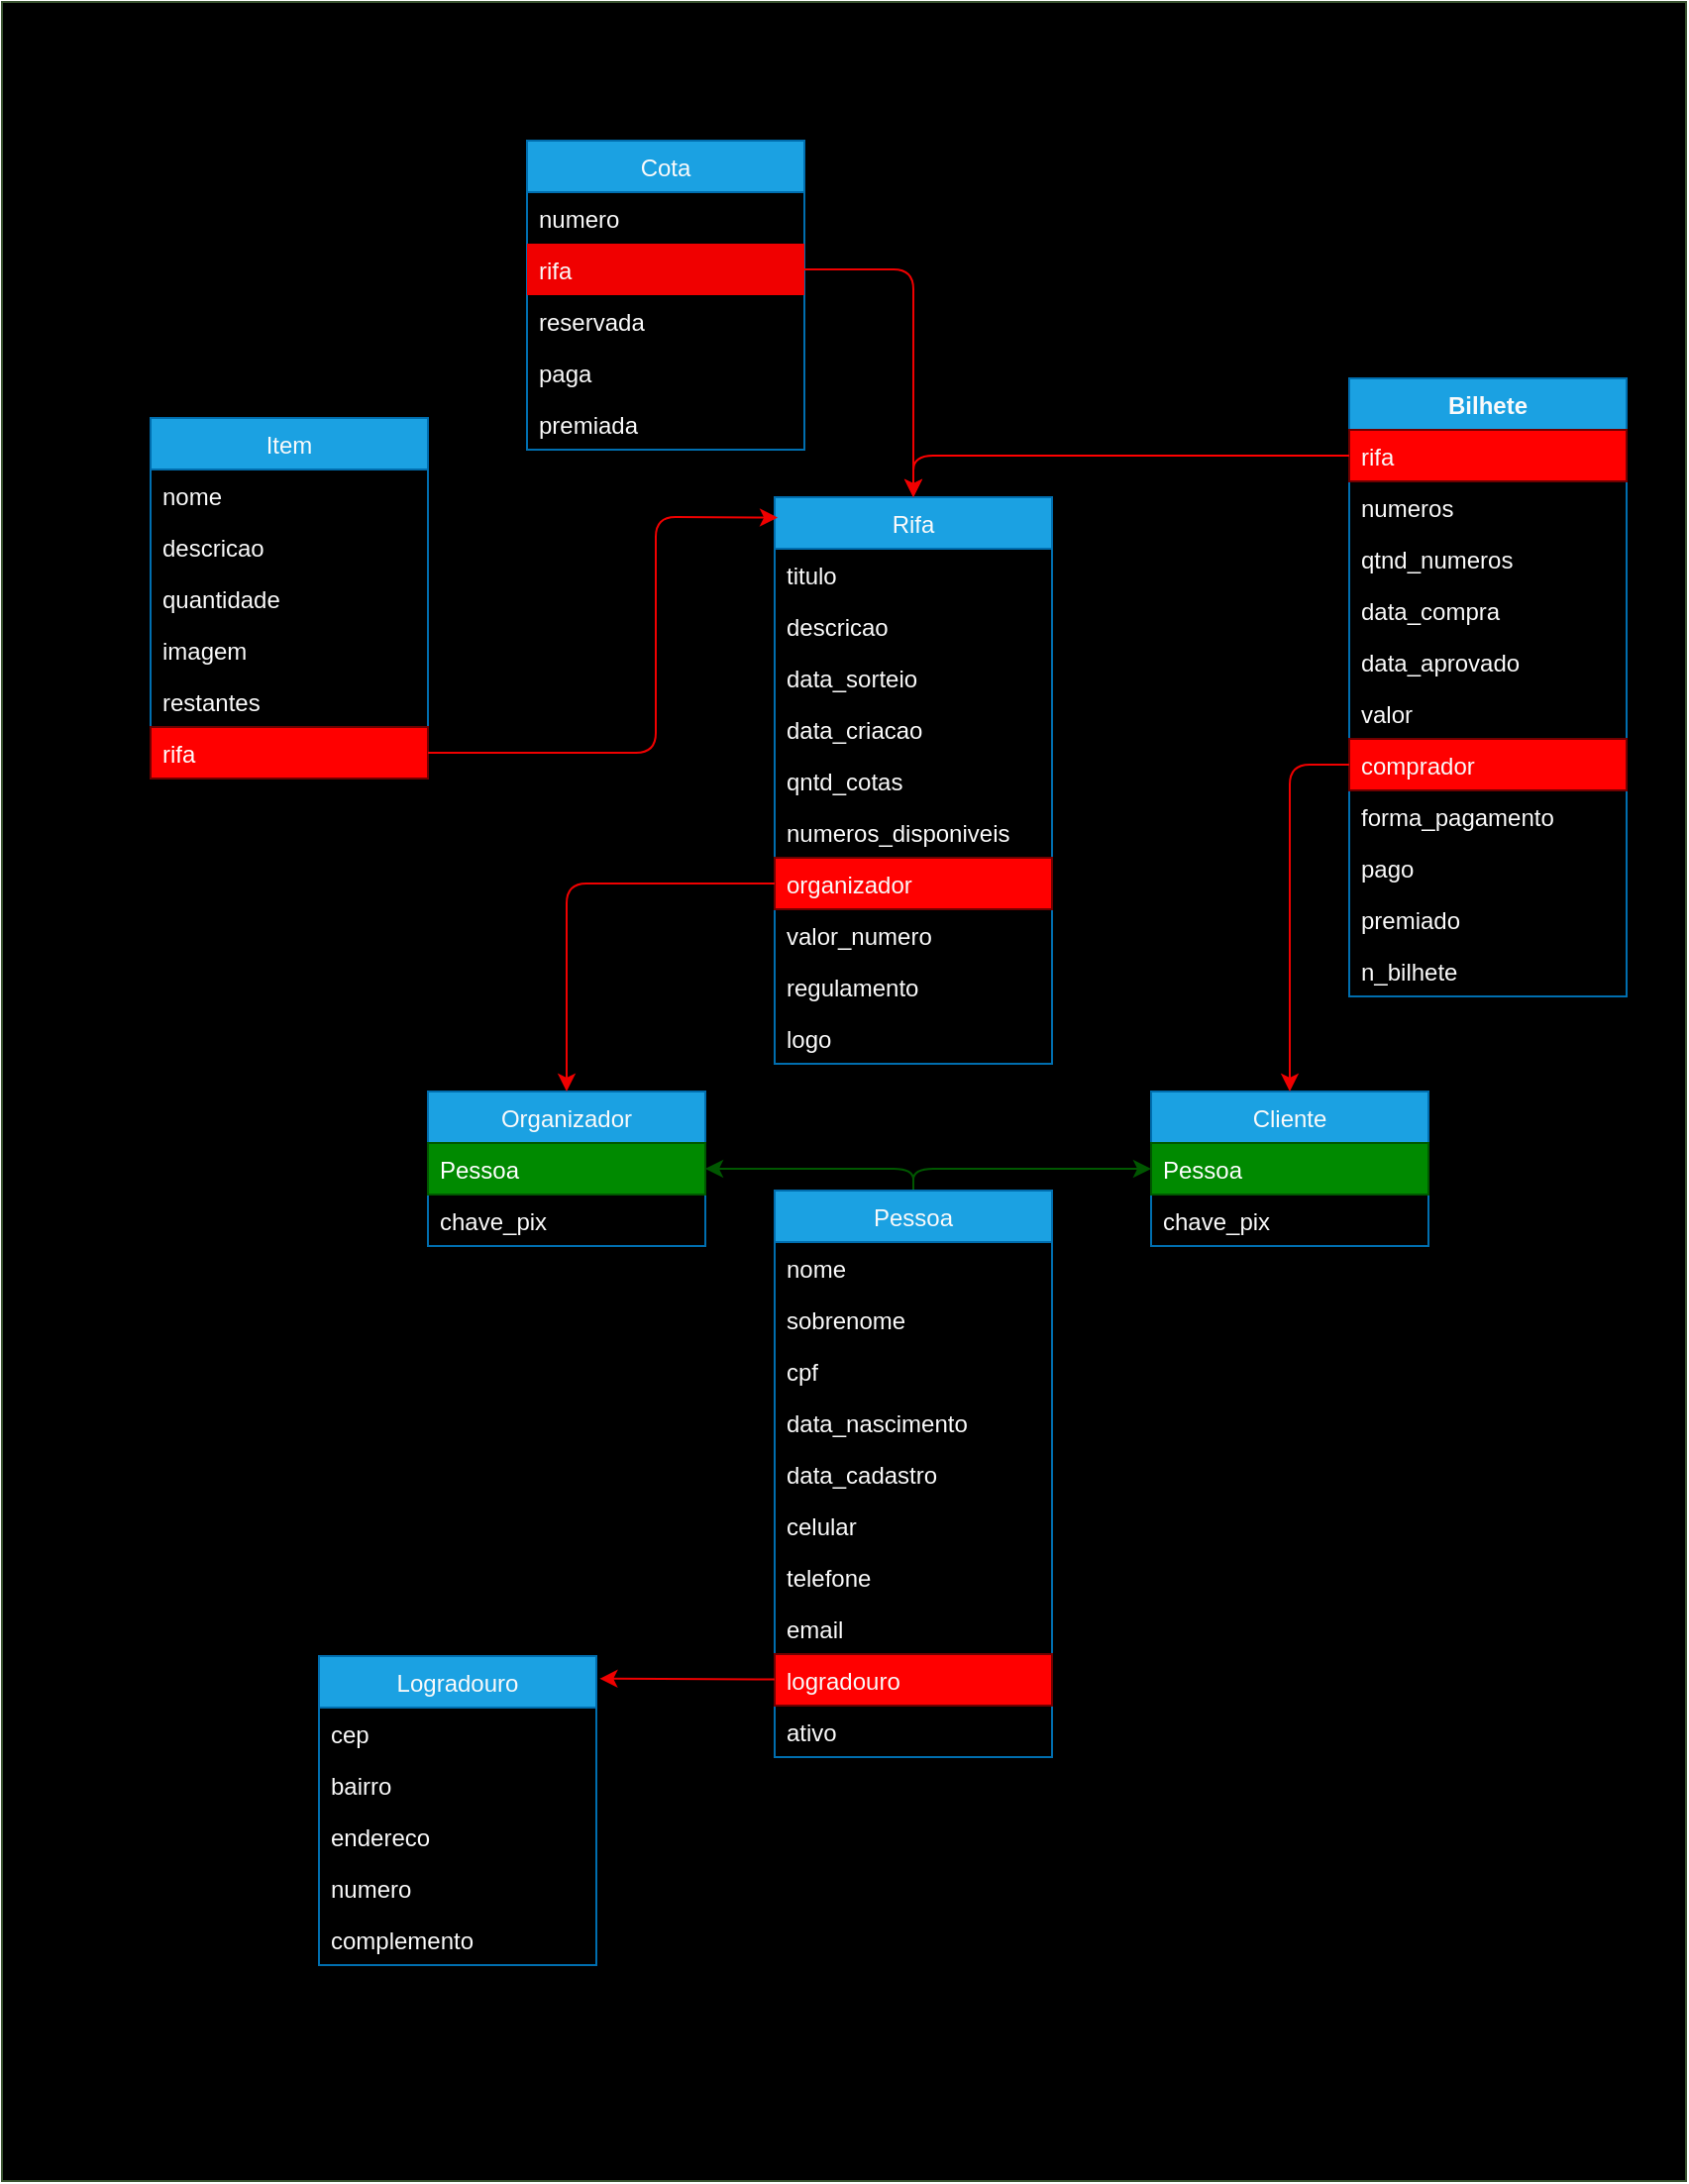 <mxfile>
    <diagram id="74KUDokxRXdNBWnlfZZU" name="relacionamento_db">
        <mxGraphModel dx="1066" dy="514" grid="1" gridSize="10" guides="1" tooltips="1" connect="1" arrows="1" fold="1" page="1" pageScale="1" pageWidth="850" pageHeight="1100" math="0" shadow="0">
            <root>
                <mxCell id="0"/>
                <mxCell id="1" parent="0"/>
                <mxCell id="96" value="" style="rounded=0;whiteSpace=wrap;html=1;fillColor=#000000;fontColor=#ffffff;strokeColor=#3A5431;" parent="1" vertex="1">
                    <mxGeometry width="850" height="1100" as="geometry"/>
                </mxCell>
                <mxCell id="20" value="Bilhete" style="swimlane;fontStyle=1;childLayout=stackLayout;horizontal=1;startSize=26;fillColor=#1ba1e2;horizontalStack=0;resizeParent=1;resizeParentMax=0;resizeLast=0;collapsible=1;marginBottom=0;fontColor=#FAFAFA;strokeColor=#006EAF;" parent="1" vertex="1">
                    <mxGeometry x="680" y="190" width="140" height="312" as="geometry"/>
                </mxCell>
                <mxCell id="21" value="rifa" style="text;strokeColor=#6F0000;fillColor=#FF0000;align=left;verticalAlign=top;spacingLeft=4;spacingRight=4;overflow=hidden;rotatable=0;points=[[0,0.5],[1,0.5]];portConstraint=eastwest;fontColor=#FAFAFA;" parent="20" vertex="1">
                    <mxGeometry y="26" width="140" height="26" as="geometry"/>
                </mxCell>
                <mxCell id="22" value="numeros" style="text;strokeColor=none;fillColor=none;align=left;verticalAlign=top;spacingLeft=4;spacingRight=4;overflow=hidden;rotatable=0;points=[[0,0.5],[1,0.5]];portConstraint=eastwest;fontColor=#FAFAFA;" parent="20" vertex="1">
                    <mxGeometry y="52" width="140" height="26" as="geometry"/>
                </mxCell>
                <mxCell id="43" value="qtnd_numeros" style="text;strokeColor=none;fillColor=none;align=left;verticalAlign=top;spacingLeft=4;spacingRight=4;overflow=hidden;rotatable=0;points=[[0,0.5],[1,0.5]];portConstraint=eastwest;fontColor=#FAFAFA;" parent="20" vertex="1">
                    <mxGeometry y="78" width="140" height="26" as="geometry"/>
                </mxCell>
                <mxCell id="23" value="data_compra" style="text;strokeColor=none;fillColor=none;align=left;verticalAlign=top;spacingLeft=4;spacingRight=4;overflow=hidden;rotatable=0;points=[[0,0.5],[1,0.5]];portConstraint=eastwest;fontColor=#FAFAFA;" parent="20" vertex="1">
                    <mxGeometry y="104" width="140" height="26" as="geometry"/>
                </mxCell>
                <mxCell id="41" value="data_aprovado" style="text;strokeColor=none;fillColor=none;align=left;verticalAlign=top;spacingLeft=4;spacingRight=4;overflow=hidden;rotatable=0;points=[[0,0.5],[1,0.5]];portConstraint=eastwest;fontColor=#FAFAFA;" parent="20" vertex="1">
                    <mxGeometry y="130" width="140" height="26" as="geometry"/>
                </mxCell>
                <mxCell id="42" value="valor" style="text;strokeColor=none;fillColor=none;align=left;verticalAlign=top;spacingLeft=4;spacingRight=4;overflow=hidden;rotatable=0;points=[[0,0.5],[1,0.5]];portConstraint=eastwest;fontColor=#FAFAFA;" parent="20" vertex="1">
                    <mxGeometry y="156" width="140" height="26" as="geometry"/>
                </mxCell>
                <mxCell id="45" value="comprador" style="text;strokeColor=#6F0000;fillColor=#FF0000;align=left;verticalAlign=top;spacingLeft=4;spacingRight=4;overflow=hidden;rotatable=0;points=[[0,0.5],[1,0.5]];portConstraint=eastwest;fontColor=#FAFAFA;" parent="20" vertex="1">
                    <mxGeometry y="182" width="140" height="26" as="geometry"/>
                </mxCell>
                <mxCell id="46" value="forma_pagamento" style="text;strokeColor=none;fillColor=none;align=left;verticalAlign=top;spacingLeft=4;spacingRight=4;overflow=hidden;rotatable=0;points=[[0,0.5],[1,0.5]];portConstraint=eastwest;fontColor=#FAFAFA;" parent="20" vertex="1">
                    <mxGeometry y="208" width="140" height="26" as="geometry"/>
                </mxCell>
                <mxCell id="44" value="pago" style="text;strokeColor=none;fillColor=none;align=left;verticalAlign=top;spacingLeft=4;spacingRight=4;overflow=hidden;rotatable=0;points=[[0,0.5],[1,0.5]];portConstraint=eastwest;fontColor=#FAFAFA;" parent="20" vertex="1">
                    <mxGeometry y="234" width="140" height="26" as="geometry"/>
                </mxCell>
                <mxCell id="47" value="premiado" style="text;strokeColor=none;fillColor=none;align=left;verticalAlign=top;spacingLeft=4;spacingRight=4;overflow=hidden;rotatable=0;points=[[0,0.5],[1,0.5]];portConstraint=eastwest;fontColor=#FAFAFA;" parent="20" vertex="1">
                    <mxGeometry y="260" width="140" height="26" as="geometry"/>
                </mxCell>
                <mxCell id="48" value="n_bilhete" style="text;strokeColor=none;fillColor=none;align=left;verticalAlign=top;spacingLeft=4;spacingRight=4;overflow=hidden;rotatable=0;points=[[0,0.5],[1,0.5]];portConstraint=eastwest;fontColor=#FAFAFA;" parent="20" vertex="1">
                    <mxGeometry y="286" width="140" height="26" as="geometry"/>
                </mxCell>
                <mxCell id="24" value="Item" style="swimlane;fontStyle=0;childLayout=stackLayout;horizontal=1;startSize=26;fillColor=#1ba1e2;horizontalStack=0;resizeParent=1;resizeParentMax=0;resizeLast=0;collapsible=1;marginBottom=0;fontColor=#FAFAFA;strokeColor=#006EAF;" parent="1" vertex="1">
                    <mxGeometry x="75" y="210" width="140" height="182" as="geometry"/>
                </mxCell>
                <mxCell id="25" value="nome" style="text;strokeColor=none;fillColor=none;align=left;verticalAlign=top;spacingLeft=4;spacingRight=4;overflow=hidden;rotatable=0;points=[[0,0.5],[1,0.5]];portConstraint=eastwest;fontColor=#FAFAFA;" parent="24" vertex="1">
                    <mxGeometry y="26" width="140" height="26" as="geometry"/>
                </mxCell>
                <mxCell id="26" value="descricao" style="text;strokeColor=none;fillColor=none;align=left;verticalAlign=top;spacingLeft=4;spacingRight=4;overflow=hidden;rotatable=0;points=[[0,0.5],[1,0.5]];portConstraint=eastwest;fontColor=#FAFAFA;" parent="24" vertex="1">
                    <mxGeometry y="52" width="140" height="26" as="geometry"/>
                </mxCell>
                <mxCell id="27" value="quantidade" style="text;strokeColor=none;fillColor=none;align=left;verticalAlign=top;spacingLeft=4;spacingRight=4;overflow=hidden;rotatable=0;points=[[0,0.5],[1,0.5]];portConstraint=eastwest;fontColor=#FAFAFA;" parent="24" vertex="1">
                    <mxGeometry y="78" width="140" height="26" as="geometry"/>
                </mxCell>
                <mxCell id="49" value="imagem" style="text;strokeColor=none;fillColor=none;align=left;verticalAlign=top;spacingLeft=4;spacingRight=4;overflow=hidden;rotatable=0;points=[[0,0.5],[1,0.5]];portConstraint=eastwest;fontColor=#FAFAFA;" parent="24" vertex="1">
                    <mxGeometry y="104" width="140" height="26" as="geometry"/>
                </mxCell>
                <mxCell id="50" value="restantes" style="text;strokeColor=none;fillColor=none;align=left;verticalAlign=top;spacingLeft=4;spacingRight=4;overflow=hidden;rotatable=0;points=[[0,0.5],[1,0.5]];portConstraint=eastwest;fontColor=#FAFAFA;" parent="24" vertex="1">
                    <mxGeometry y="130" width="140" height="26" as="geometry"/>
                </mxCell>
                <mxCell id="98" value="rifa" style="text;strokeColor=#6F0000;fillColor=#FF0000;align=left;verticalAlign=top;spacingLeft=4;spacingRight=4;overflow=hidden;rotatable=0;points=[[0,0.5],[1,0.5]];portConstraint=eastwest;fontColor=#ffffff;" parent="24" vertex="1">
                    <mxGeometry y="156" width="140" height="26" as="geometry"/>
                </mxCell>
                <mxCell id="28" value="Rifa" style="swimlane;fontStyle=0;childLayout=stackLayout;horizontal=1;startSize=26;fillColor=#1ba1e2;horizontalStack=0;resizeParent=1;resizeParentMax=0;resizeLast=0;collapsible=1;marginBottom=0;fontColor=#FAFAFA;strokeColor=#006EAF;" parent="1" vertex="1">
                    <mxGeometry x="390" y="250" width="140" height="286" as="geometry"/>
                </mxCell>
                <mxCell id="30" value="titulo" style="text;strokeColor=none;fillColor=none;align=left;verticalAlign=top;spacingLeft=4;spacingRight=4;overflow=hidden;rotatable=0;points=[[0,0.5],[1,0.5]];portConstraint=eastwest;fontColor=#FAFAFA;" parent="28" vertex="1">
                    <mxGeometry y="26" width="140" height="26" as="geometry"/>
                </mxCell>
                <mxCell id="29" value="descricao" style="text;strokeColor=none;fillColor=none;align=left;verticalAlign=top;spacingLeft=4;spacingRight=4;overflow=hidden;rotatable=0;points=[[0,0.5],[1,0.5]];portConstraint=eastwest;fontColor=#FAFAFA;" parent="28" vertex="1">
                    <mxGeometry y="52" width="140" height="26" as="geometry"/>
                </mxCell>
                <mxCell id="32" value="data_sorteio" style="text;strokeColor=none;fillColor=none;align=left;verticalAlign=top;spacingLeft=4;spacingRight=4;overflow=hidden;rotatable=0;points=[[0,0.5],[1,0.5]];portConstraint=eastwest;fontColor=#FAFAFA;" parent="28" vertex="1">
                    <mxGeometry y="78" width="140" height="26" as="geometry"/>
                </mxCell>
                <mxCell id="31" value="data_criacao" style="text;strokeColor=none;fillColor=none;align=left;verticalAlign=top;spacingLeft=4;spacingRight=4;overflow=hidden;rotatable=0;points=[[0,0.5],[1,0.5]];portConstraint=eastwest;fontColor=#FAFAFA;" parent="28" vertex="1">
                    <mxGeometry y="104" width="140" height="26" as="geometry"/>
                </mxCell>
                <mxCell id="33" value="qntd_cotas" style="text;strokeColor=none;fillColor=none;align=left;verticalAlign=top;spacingLeft=4;spacingRight=4;overflow=hidden;rotatable=0;points=[[0,0.5],[1,0.5]];portConstraint=eastwest;fontColor=#FAFAFA;" parent="28" vertex="1">
                    <mxGeometry y="130" width="140" height="26" as="geometry"/>
                </mxCell>
                <mxCell id="38" value="numeros_disponiveis" style="text;strokeColor=none;fillColor=none;align=left;verticalAlign=top;spacingLeft=4;spacingRight=4;overflow=hidden;rotatable=0;points=[[0,0.5],[1,0.5]];portConstraint=eastwest;fontColor=#FAFAFA;" parent="28" vertex="1">
                    <mxGeometry y="156" width="140" height="26" as="geometry"/>
                </mxCell>
                <mxCell id="100" style="edgeStyle=none;html=1;exitX=0;exitY=0.5;exitDx=0;exitDy=0;" parent="28" target="28" edge="1">
                    <mxGeometry relative="1" as="geometry">
                        <mxPoint y="195" as="sourcePoint"/>
                    </mxGeometry>
                </mxCell>
                <mxCell id="34" value="organizador" style="text;strokeColor=#6F0000;fillColor=#FF0000;align=left;verticalAlign=top;spacingLeft=4;spacingRight=4;overflow=hidden;rotatable=0;points=[[0,0.5],[1,0.5]];portConstraint=eastwest;fontColor=#FAFAFA;" parent="28" vertex="1">
                    <mxGeometry y="182" width="140" height="26" as="geometry"/>
                </mxCell>
                <mxCell id="36" value="valor_numero" style="text;strokeColor=none;fillColor=none;align=left;verticalAlign=top;spacingLeft=4;spacingRight=4;overflow=hidden;rotatable=0;points=[[0,0.5],[1,0.5]];portConstraint=eastwest;fontColor=#FAFAFA;" parent="28" vertex="1">
                    <mxGeometry y="208" width="140" height="26" as="geometry"/>
                </mxCell>
                <mxCell id="39" value="regulamento" style="text;strokeColor=none;fillColor=none;align=left;verticalAlign=top;spacingLeft=4;spacingRight=4;overflow=hidden;rotatable=0;points=[[0,0.5],[1,0.5]];portConstraint=eastwest;fontColor=#FAFAFA;" parent="28" vertex="1">
                    <mxGeometry y="234" width="140" height="26" as="geometry"/>
                </mxCell>
                <mxCell id="40" value="logo" style="text;strokeColor=none;fillColor=none;align=left;verticalAlign=top;spacingLeft=4;spacingRight=4;overflow=hidden;rotatable=0;points=[[0,0.5],[1,0.5]];portConstraint=eastwest;fontColor=#FAFAFA;" parent="28" vertex="1">
                    <mxGeometry y="260" width="140" height="26" as="geometry"/>
                </mxCell>
                <mxCell id="119" style="edgeStyle=none;html=1;entryX=0;entryY=0.5;entryDx=0;entryDy=0;strokeColor=#005700;exitX=0.5;exitY=0;exitDx=0;exitDy=0;fillColor=#008a00;" edge="1" parent="1" source="51" target="78">
                    <mxGeometry relative="1" as="geometry">
                        <Array as="points">
                            <mxPoint x="460" y="589"/>
                        </Array>
                    </mxGeometry>
                </mxCell>
                <mxCell id="121" style="edgeStyle=none;html=1;exitX=0.5;exitY=0;exitDx=0;exitDy=0;entryX=1;entryY=0.5;entryDx=0;entryDy=0;strokeColor=#005700;fillColor=#008a00;" edge="1" parent="1" source="51" target="81">
                    <mxGeometry relative="1" as="geometry">
                        <Array as="points">
                            <mxPoint x="460" y="589"/>
                        </Array>
                    </mxGeometry>
                </mxCell>
                <mxCell id="51" value="Pessoa" style="swimlane;fontStyle=0;childLayout=stackLayout;horizontal=1;startSize=26;fillColor=#1ba1e2;horizontalStack=0;resizeParent=1;resizeParentMax=0;resizeLast=0;collapsible=1;marginBottom=0;fontColor=#FAFAFA;strokeColor=#006EAF;" parent="1" vertex="1">
                    <mxGeometry x="390" y="600" width="140" height="286" as="geometry"/>
                </mxCell>
                <mxCell id="52" value="nome" style="text;strokeColor=none;fillColor=none;align=left;verticalAlign=top;spacingLeft=4;spacingRight=4;overflow=hidden;rotatable=0;points=[[0,0.5],[1,0.5]];portConstraint=eastwest;fontColor=#FAFAFA;" parent="51" vertex="1">
                    <mxGeometry y="26" width="140" height="26" as="geometry"/>
                </mxCell>
                <mxCell id="53" value="sobrenome" style="text;strokeColor=none;fillColor=none;align=left;verticalAlign=top;spacingLeft=4;spacingRight=4;overflow=hidden;rotatable=0;points=[[0,0.5],[1,0.5]];portConstraint=eastwest;fontColor=#FAFAFA;" parent="51" vertex="1">
                    <mxGeometry y="52" width="140" height="26" as="geometry"/>
                </mxCell>
                <mxCell id="54" value="cpf" style="text;strokeColor=none;fillColor=none;align=left;verticalAlign=top;spacingLeft=4;spacingRight=4;overflow=hidden;rotatable=0;points=[[0,0.5],[1,0.5]];portConstraint=eastwest;fontColor=#FAFAFA;" parent="51" vertex="1">
                    <mxGeometry y="78" width="140" height="26" as="geometry"/>
                </mxCell>
                <mxCell id="55" value="data_nascimento" style="text;strokeColor=none;fillColor=none;align=left;verticalAlign=top;spacingLeft=4;spacingRight=4;overflow=hidden;rotatable=0;points=[[0,0.5],[1,0.5]];portConstraint=eastwest;fontColor=#FAFAFA;" parent="51" vertex="1">
                    <mxGeometry y="104" width="140" height="26" as="geometry"/>
                </mxCell>
                <mxCell id="56" value="data_cadastro" style="text;strokeColor=none;fillColor=none;align=left;verticalAlign=top;spacingLeft=4;spacingRight=4;overflow=hidden;rotatable=0;points=[[0,0.5],[1,0.5]];portConstraint=eastwest;fontColor=#FAFAFA;" parent="51" vertex="1">
                    <mxGeometry y="130" width="140" height="26" as="geometry"/>
                </mxCell>
                <mxCell id="57" value="celular" style="text;strokeColor=none;fillColor=none;align=left;verticalAlign=top;spacingLeft=4;spacingRight=4;overflow=hidden;rotatable=0;points=[[0,0.5],[1,0.5]];portConstraint=eastwest;fontColor=#FAFAFA;" parent="51" vertex="1">
                    <mxGeometry y="156" width="140" height="26" as="geometry"/>
                </mxCell>
                <mxCell id="58" value="telefone" style="text;strokeColor=none;fillColor=none;align=left;verticalAlign=top;spacingLeft=4;spacingRight=4;overflow=hidden;rotatable=0;points=[[0,0.5],[1,0.5]];portConstraint=eastwest;fontColor=#FAFAFA;" parent="51" vertex="1">
                    <mxGeometry y="182" width="140" height="26" as="geometry"/>
                </mxCell>
                <mxCell id="59" value="email" style="text;strokeColor=none;fillColor=none;align=left;verticalAlign=top;spacingLeft=4;spacingRight=4;overflow=hidden;rotatable=0;points=[[0,0.5],[1,0.5]];portConstraint=eastwest;fontColor=#FAFAFA;" parent="51" vertex="1">
                    <mxGeometry y="208" width="140" height="26" as="geometry"/>
                </mxCell>
                <mxCell id="60" value="logradouro" style="text;strokeColor=#6F0000;fillColor=#FF0000;align=left;verticalAlign=top;spacingLeft=4;spacingRight=4;overflow=hidden;rotatable=0;points=[[0,0.5],[1,0.5]];portConstraint=eastwest;fontColor=#FAFAFA;" parent="51" vertex="1">
                    <mxGeometry y="234" width="140" height="26" as="geometry"/>
                </mxCell>
                <mxCell id="61" value="ativo" style="text;strokeColor=none;fillColor=none;align=left;verticalAlign=top;spacingLeft=4;spacingRight=4;overflow=hidden;rotatable=0;points=[[0,0.5],[1,0.5]];portConstraint=eastwest;fontColor=#FAFAFA;" parent="51" vertex="1">
                    <mxGeometry y="260" width="140" height="26" as="geometry"/>
                </mxCell>
                <mxCell id="69" value="Logradouro" style="swimlane;fontStyle=0;childLayout=stackLayout;horizontal=1;startSize=26;fillColor=#1ba1e2;horizontalStack=0;resizeParent=1;resizeParentMax=0;resizeLast=0;collapsible=1;marginBottom=0;strokeColor=#006EAF;fontColor=#FAFAFA;" parent="1" vertex="1">
                    <mxGeometry x="160" y="835" width="140" height="156" as="geometry"/>
                </mxCell>
                <mxCell id="72" value="cep" style="text;strokeColor=none;fillColor=none;align=left;verticalAlign=top;spacingLeft=4;spacingRight=4;overflow=hidden;rotatable=0;points=[[0,0.5],[1,0.5]];portConstraint=eastwest;fontColor=#FAFAFA;" parent="69" vertex="1">
                    <mxGeometry y="26" width="140" height="26" as="geometry"/>
                </mxCell>
                <mxCell id="70" value="bairro" style="text;strokeColor=none;fillColor=none;align=left;verticalAlign=top;spacingLeft=4;spacingRight=4;overflow=hidden;rotatable=0;points=[[0,0.5],[1,0.5]];portConstraint=eastwest;fontColor=#FAFAFA;" parent="69" vertex="1">
                    <mxGeometry y="52" width="140" height="26" as="geometry"/>
                </mxCell>
                <mxCell id="71" value="endereco" style="text;strokeColor=none;fillColor=none;align=left;verticalAlign=top;spacingLeft=4;spacingRight=4;overflow=hidden;rotatable=0;points=[[0,0.5],[1,0.5]];portConstraint=eastwest;fontColor=#FAFAFA;" parent="69" vertex="1">
                    <mxGeometry y="78" width="140" height="26" as="geometry"/>
                </mxCell>
                <mxCell id="73" value="numero" style="text;strokeColor=none;fillColor=none;align=left;verticalAlign=top;spacingLeft=4;spacingRight=4;overflow=hidden;rotatable=0;points=[[0,0.5],[1,0.5]];portConstraint=eastwest;fontColor=#FAFAFA;" parent="69" vertex="1">
                    <mxGeometry y="104" width="140" height="26" as="geometry"/>
                </mxCell>
                <mxCell id="74" value="complemento" style="text;strokeColor=none;fillColor=none;align=left;verticalAlign=top;spacingLeft=4;spacingRight=4;overflow=hidden;rotatable=0;points=[[0,0.5],[1,0.5]];portConstraint=eastwest;fontColor=#FAFAFA;" parent="69" vertex="1">
                    <mxGeometry y="130" width="140" height="26" as="geometry"/>
                </mxCell>
                <mxCell id="77" value="Cliente" style="swimlane;fontStyle=0;childLayout=stackLayout;horizontal=1;startSize=26;fillColor=#1ba1e2;horizontalStack=0;resizeParent=1;resizeParentMax=0;resizeLast=0;collapsible=1;marginBottom=0;fontColor=#FAFAFA;strokeColor=#006EAF;" parent="1" vertex="1">
                    <mxGeometry x="580" y="550" width="140" height="78" as="geometry"/>
                </mxCell>
                <mxCell id="78" value="Pessoa" style="text;strokeColor=#005700;fillColor=#008a00;align=left;verticalAlign=top;spacingLeft=4;spacingRight=4;overflow=hidden;rotatable=0;points=[[0,0.5],[1,0.5]];portConstraint=eastwest;fontColor=#ffffff;" parent="77" vertex="1">
                    <mxGeometry y="26" width="140" height="26" as="geometry"/>
                </mxCell>
                <mxCell id="79" value="chave_pix" style="text;strokeColor=none;fillColor=none;align=left;verticalAlign=top;spacingLeft=4;spacingRight=4;overflow=hidden;rotatable=0;points=[[0,0.5],[1,0.5]];portConstraint=eastwest;fontColor=#FAFAFA;" parent="77" vertex="1">
                    <mxGeometry y="52" width="140" height="26" as="geometry"/>
                </mxCell>
                <mxCell id="80" value="Organizador" style="swimlane;fontStyle=0;childLayout=stackLayout;horizontal=1;startSize=26;fillColor=#1ba1e2;horizontalStack=0;resizeParent=1;resizeParentMax=0;resizeLast=0;collapsible=1;marginBottom=0;fontColor=#FAFAFA;strokeColor=#006EAF;" parent="1" vertex="1">
                    <mxGeometry x="215" y="550" width="140" height="78" as="geometry"/>
                </mxCell>
                <mxCell id="81" value="Pessoa" style="text;strokeColor=#005700;fillColor=#008a00;align=left;verticalAlign=top;spacingLeft=4;spacingRight=4;overflow=hidden;rotatable=0;points=[[0,0.5],[1,0.5]];portConstraint=eastwest;fontColor=#ffffff;" parent="80" vertex="1">
                    <mxGeometry y="26" width="140" height="26" as="geometry"/>
                </mxCell>
                <mxCell id="82" value="chave_pix" style="text;strokeColor=none;fillColor=none;align=left;verticalAlign=top;spacingLeft=4;spacingRight=4;overflow=hidden;rotatable=0;points=[[0,0.5],[1,0.5]];portConstraint=eastwest;fontColor=#FAFAFA;" parent="80" vertex="1">
                    <mxGeometry y="52" width="140" height="26" as="geometry"/>
                </mxCell>
                <mxCell id="92" style="edgeStyle=none;html=1;exitX=0;exitY=0.5;exitDx=0;exitDy=0;entryX=0.5;entryY=0;entryDx=0;entryDy=0;fillColor=#a20025;strokeColor=#FF0000;fontColor=#FAFAFA;" parent="1" source="21" target="28" edge="1">
                    <mxGeometry relative="1" as="geometry">
                        <Array as="points">
                            <mxPoint x="460" y="229"/>
                        </Array>
                    </mxGeometry>
                </mxCell>
                <mxCell id="101" style="edgeStyle=none;html=1;entryX=0.011;entryY=0.036;entryDx=0;entryDy=0;entryPerimeter=0;strokeColor=#F00000;" parent="1" source="98" target="28" edge="1">
                    <mxGeometry relative="1" as="geometry">
                        <Array as="points">
                            <mxPoint x="330" y="379"/>
                            <mxPoint x="330" y="260"/>
                        </Array>
                    </mxGeometry>
                </mxCell>
                <mxCell id="102" value="Cota" style="swimlane;fontStyle=0;childLayout=stackLayout;horizontal=1;startSize=26;fillColor=#1ba1e2;horizontalStack=0;resizeParent=1;resizeParentMax=0;resizeLast=0;collapsible=1;marginBottom=0;fontColor=#FAFAFA;strokeColor=#006EAF;" vertex="1" parent="1">
                    <mxGeometry x="265" y="70" width="140" height="156" as="geometry"/>
                </mxCell>
                <mxCell id="103" value="numero" style="text;strokeColor=none;fillColor=none;align=left;verticalAlign=top;spacingLeft=4;spacingRight=4;overflow=hidden;rotatable=0;points=[[0,0.5],[1,0.5]];portConstraint=eastwest;fontColor=#FAFAFA;" vertex="1" parent="102">
                    <mxGeometry y="26" width="140" height="26" as="geometry"/>
                </mxCell>
                <mxCell id="104" value="rifa" style="text;strokeColor=none;fillColor=#F00000;align=left;verticalAlign=top;spacingLeft=4;spacingRight=4;overflow=hidden;rotatable=0;points=[[0,0.5],[1,0.5]];portConstraint=eastwest;fontColor=#FAFAFA;" vertex="1" parent="102">
                    <mxGeometry y="52" width="140" height="26" as="geometry"/>
                </mxCell>
                <mxCell id="110" value="reservada" style="text;strokeColor=none;fillColor=none;align=left;verticalAlign=top;spacingLeft=4;spacingRight=4;overflow=hidden;rotatable=0;points=[[0,0.5],[1,0.5]];portConstraint=eastwest;fontColor=#FAFAFA;" vertex="1" parent="102">
                    <mxGeometry y="78" width="140" height="26" as="geometry"/>
                </mxCell>
                <mxCell id="105" value="paga" style="text;strokeColor=none;fillColor=none;align=left;verticalAlign=top;spacingLeft=4;spacingRight=4;overflow=hidden;rotatable=0;points=[[0,0.5],[1,0.5]];portConstraint=eastwest;fontColor=#FAFAFA;" vertex="1" parent="102">
                    <mxGeometry y="104" width="140" height="26" as="geometry"/>
                </mxCell>
                <mxCell id="109" value="premiada" style="text;strokeColor=none;fillColor=none;align=left;verticalAlign=top;spacingLeft=4;spacingRight=4;overflow=hidden;rotatable=0;points=[[0,0.5],[1,0.5]];portConstraint=eastwest;fontColor=#FAFAFA;" vertex="1" parent="102">
                    <mxGeometry y="130" width="140" height="26" as="geometry"/>
                </mxCell>
                <mxCell id="111" style="edgeStyle=none;html=1;entryX=0.5;entryY=0;entryDx=0;entryDy=0;strokeColor=#F00000;" edge="1" parent="1" source="104" target="28">
                    <mxGeometry relative="1" as="geometry">
                        <Array as="points">
                            <mxPoint x="460" y="135"/>
                        </Array>
                    </mxGeometry>
                </mxCell>
                <mxCell id="112" style="edgeStyle=none;html=1;exitX=0;exitY=0.5;exitDx=0;exitDy=0;entryX=0.5;entryY=0;entryDx=0;entryDy=0;strokeColor=#F00000;" edge="1" parent="1" source="34" target="80">
                    <mxGeometry relative="1" as="geometry">
                        <Array as="points">
                            <mxPoint x="285" y="445"/>
                        </Array>
                    </mxGeometry>
                </mxCell>
                <mxCell id="113" style="edgeStyle=none;html=1;exitX=0;exitY=0.5;exitDx=0;exitDy=0;strokeColor=#F00000;" edge="1" parent="1" source="45" target="77">
                    <mxGeometry relative="1" as="geometry">
                        <Array as="points">
                            <mxPoint x="650" y="385"/>
                        </Array>
                    </mxGeometry>
                </mxCell>
                <mxCell id="122" style="edgeStyle=none;html=1;entryX=1.012;entryY=0.073;entryDx=0;entryDy=0;entryPerimeter=0;strokeColor=#F00000;" edge="1" parent="1" source="60" target="69">
                    <mxGeometry relative="1" as="geometry"/>
                </mxCell>
            </root>
        </mxGraphModel>
    </diagram>
    <diagram id="L1arvHy8pMVtURnHSGCc" name="caso_de_uso">
        <mxGraphModel dx="1405" dy="851" grid="1" gridSize="10" guides="1" tooltips="1" connect="1" arrows="1" fold="1" page="1" pageScale="1" pageWidth="850" pageHeight="1100" math="0" shadow="0">
            <root>
                <mxCell id="imxi-GPrvN9rLPtUSFKg-0"/>
                <mxCell id="imxi-GPrvN9rLPtUSFKg-1" parent="imxi-GPrvN9rLPtUSFKg-0"/>
            </root>
        </mxGraphModel>
    </diagram>
</mxfile>